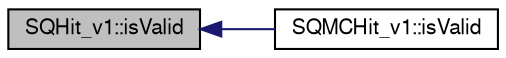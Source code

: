 digraph "SQHit_v1::isValid"
{
  bgcolor="transparent";
  edge [fontname="FreeSans",fontsize="10",labelfontname="FreeSans",labelfontsize="10"];
  node [fontname="FreeSans",fontsize="10",shape=record];
  rankdir="LR";
  Node1 [label="SQHit_v1::isValid",height=0.2,width=0.4,color="black", fillcolor="grey75", style="filled" fontcolor="black"];
  Node1 -> Node2 [dir="back",color="midnightblue",fontsize="10",style="solid",fontname="FreeSans"];
  Node2 [label="SQMCHit_v1::isValid",height=0.2,width=0.4,color="black",URL="$d1/d5f/classSQMCHit__v1.html#a5ab2c85a0947a18de39cdb4c383e7bf6",tooltip="isValid returns non zero if object contains vailid data "];
}
